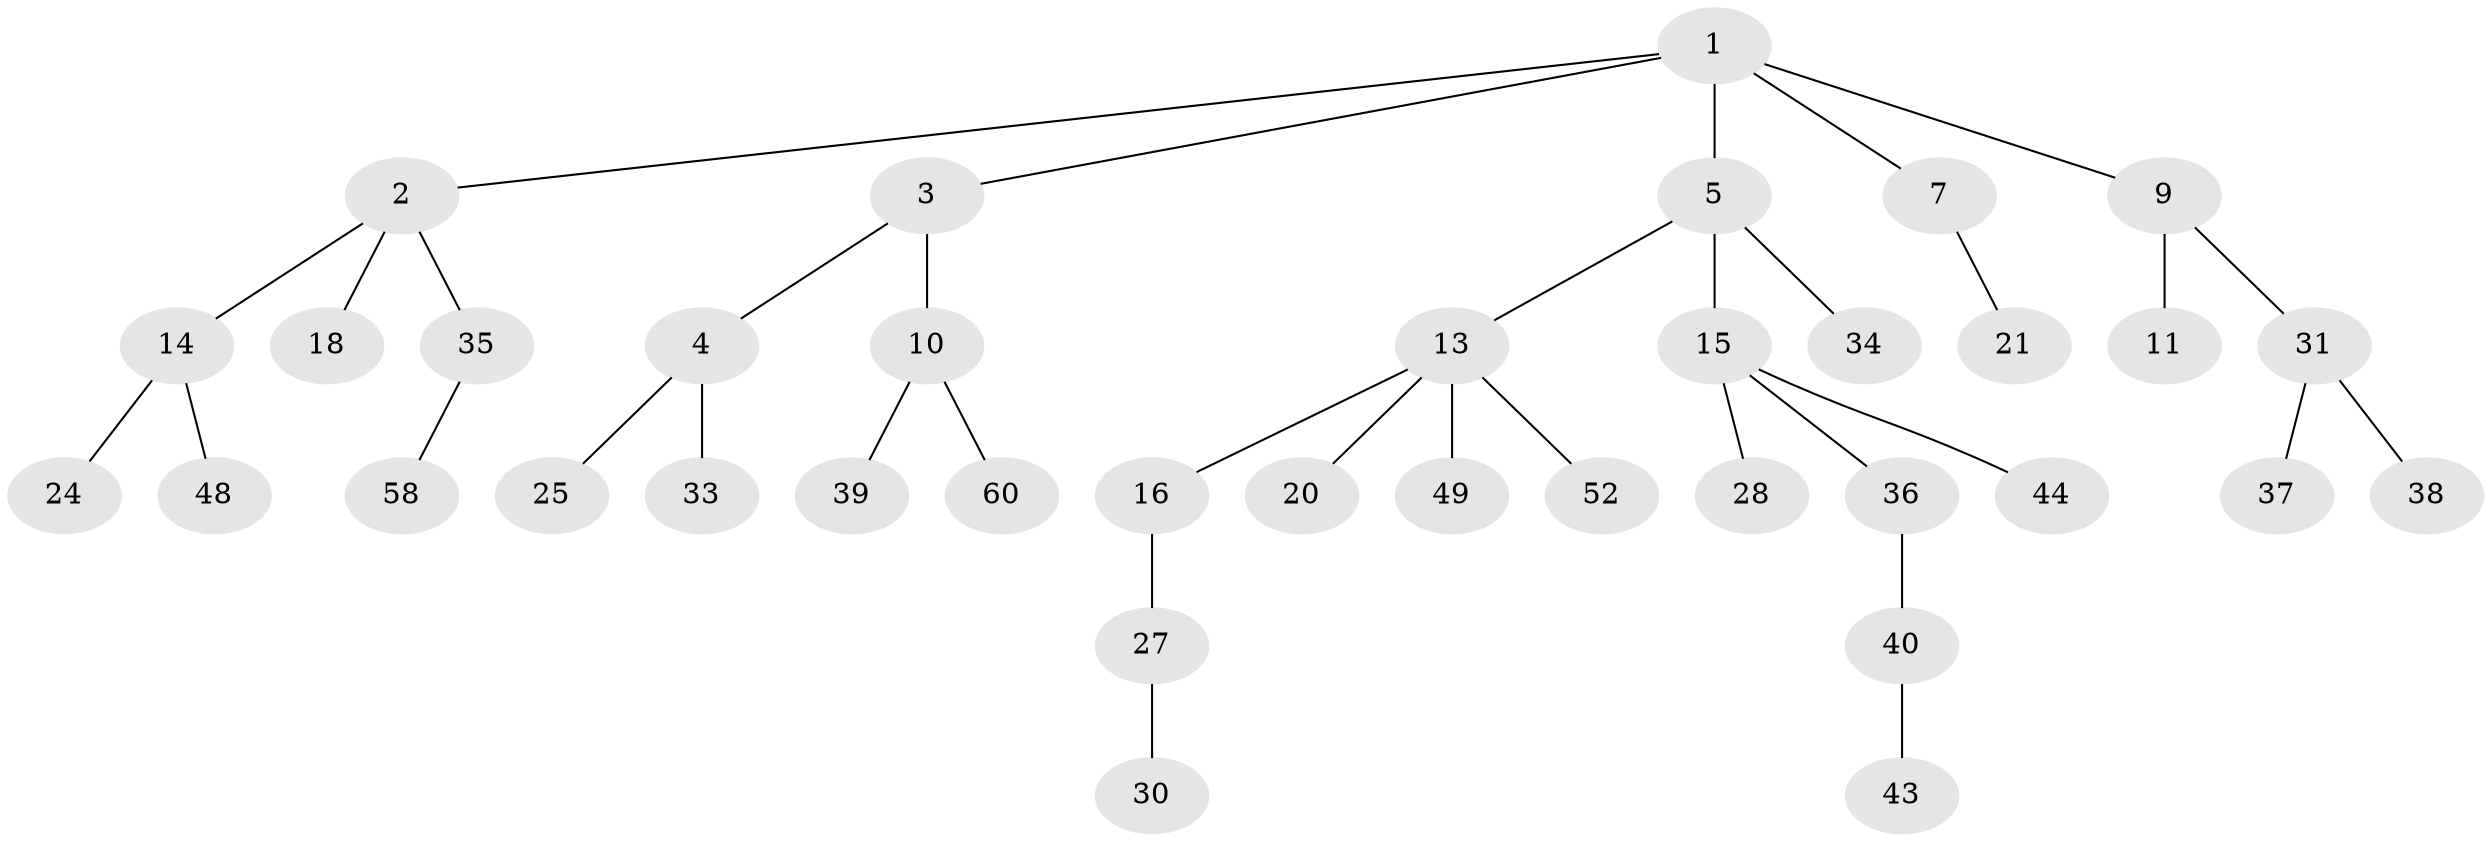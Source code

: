 // Generated by graph-tools (version 1.1) at 2025/52/02/27/25 19:52:09]
// undirected, 37 vertices, 36 edges
graph export_dot {
graph [start="1"]
  node [color=gray90,style=filled];
  1 [super="+29"];
  2 [super="+8"];
  3 [super="+12"];
  4 [super="+6"];
  5 [super="+26"];
  7 [super="+23"];
  9;
  10 [super="+55"];
  11 [super="+57"];
  13 [super="+46"];
  14 [super="+17"];
  15 [super="+19"];
  16 [super="+42"];
  18 [super="+59"];
  20;
  21 [super="+22"];
  24;
  25 [super="+50"];
  27;
  28;
  30 [super="+32"];
  31 [super="+54"];
  33;
  34 [super="+47"];
  35 [super="+56"];
  36 [super="+51"];
  37 [super="+41"];
  38;
  39;
  40;
  43;
  44 [super="+45"];
  48;
  49 [super="+53"];
  52;
  58;
  60;
  1 -- 2;
  1 -- 3;
  1 -- 5;
  1 -- 7;
  1 -- 9;
  2 -- 14;
  2 -- 18;
  2 -- 35;
  3 -- 4;
  3 -- 10;
  4 -- 25;
  4 -- 33;
  5 -- 13;
  5 -- 15;
  5 -- 34;
  7 -- 21;
  9 -- 11;
  9 -- 31;
  10 -- 39;
  10 -- 60;
  13 -- 16;
  13 -- 20;
  13 -- 49;
  13 -- 52;
  14 -- 24;
  14 -- 48;
  15 -- 36;
  15 -- 28;
  15 -- 44;
  16 -- 27;
  27 -- 30;
  31 -- 37;
  31 -- 38;
  35 -- 58;
  36 -- 40;
  40 -- 43;
}
